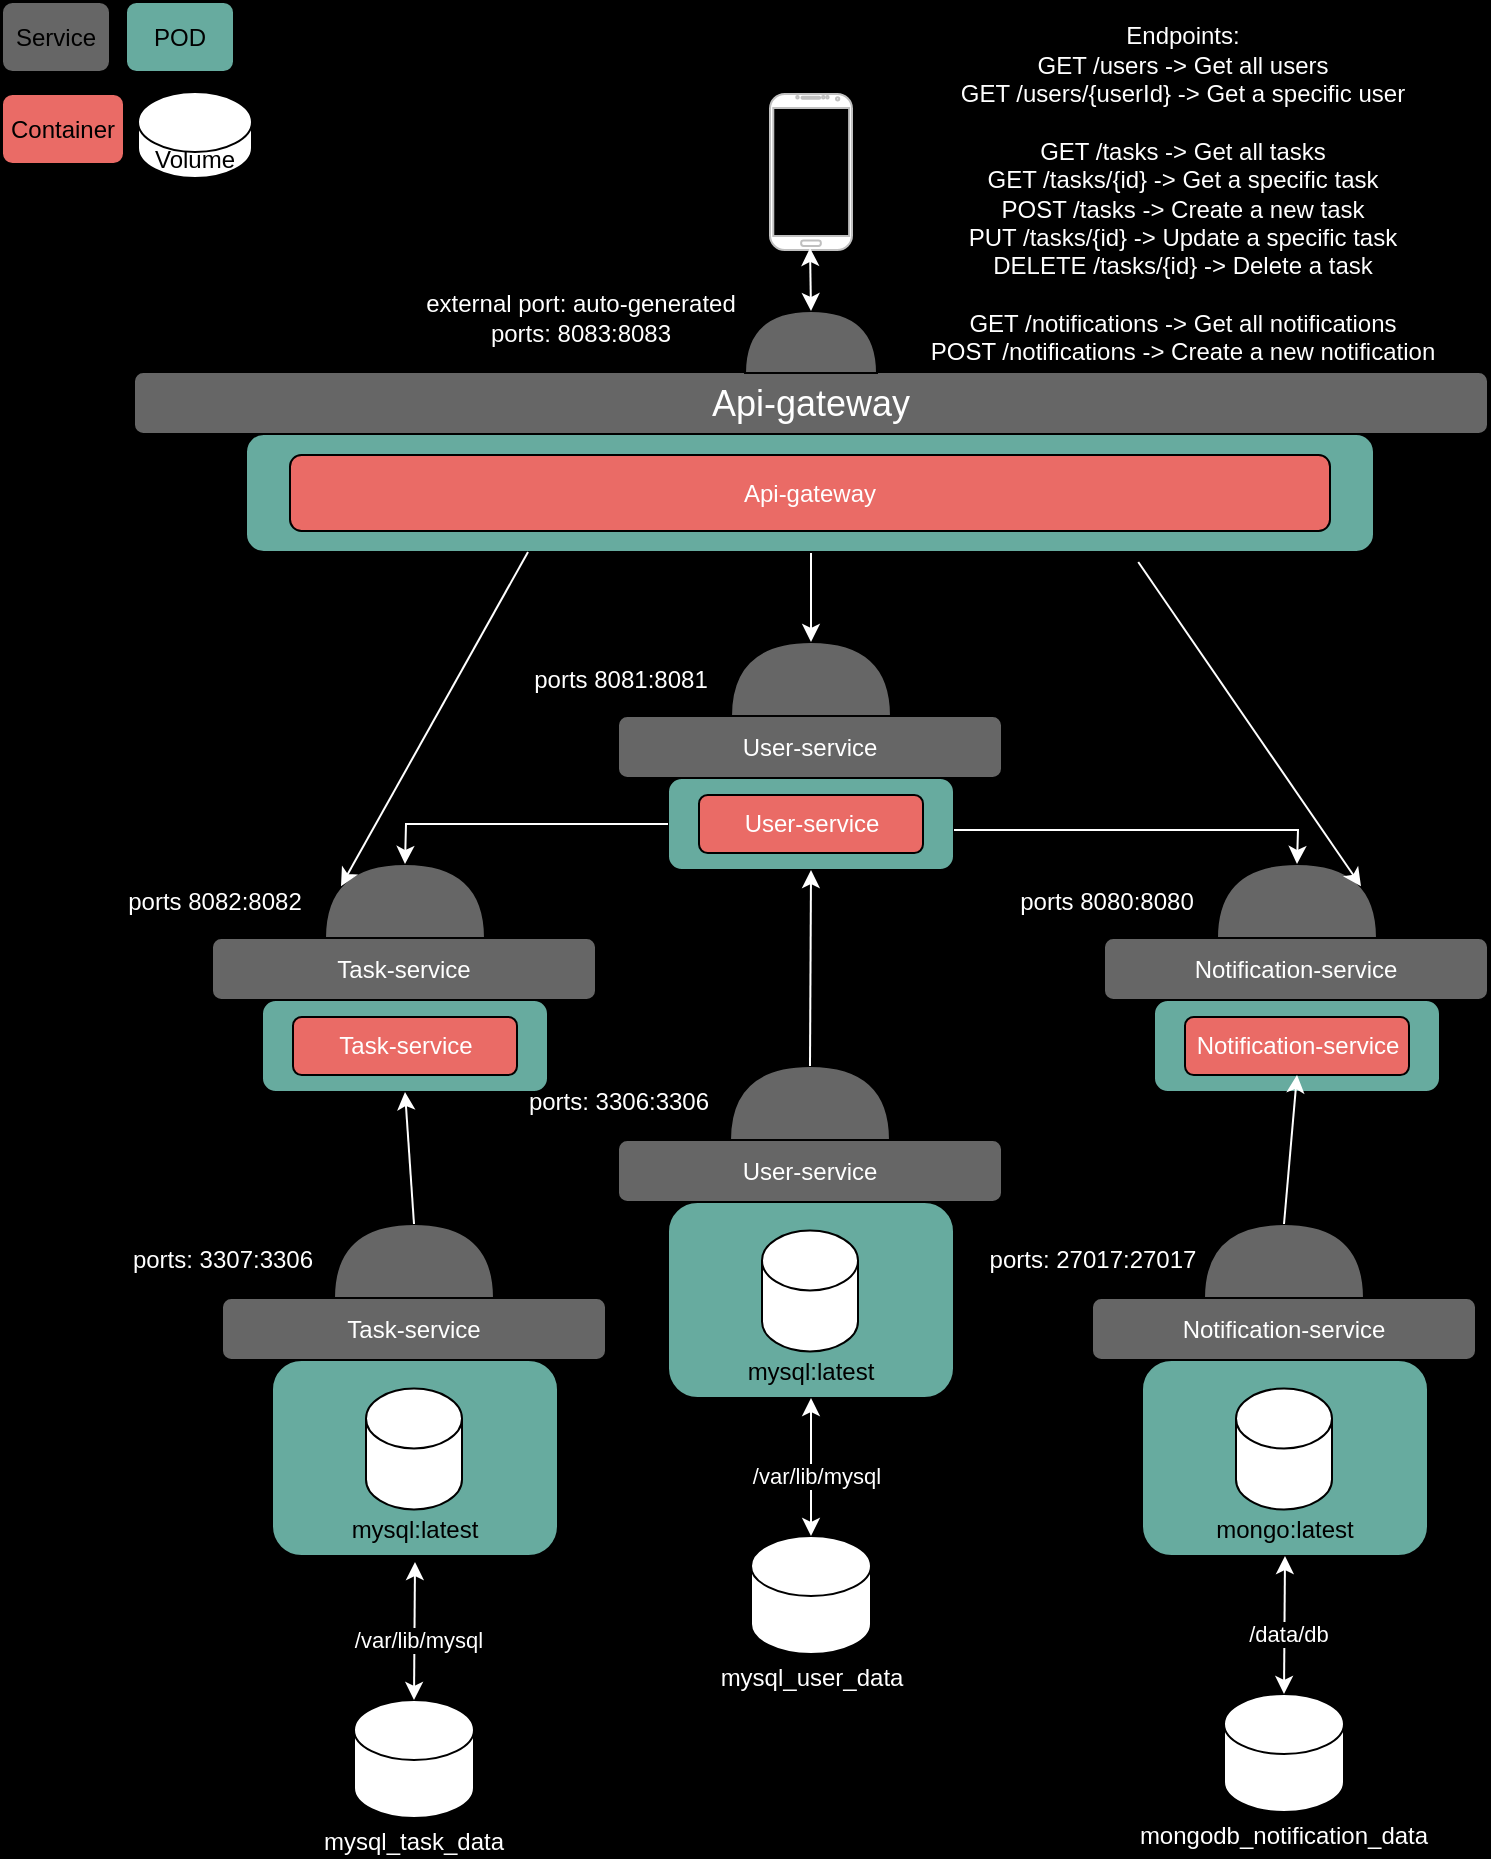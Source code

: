 <mxfile version="22.1.11" type="github">
  <diagram name="Page-1" id="w73oYDgBXrICp-ajVwqz">
    <mxGraphModel dx="1434" dy="820" grid="0" gridSize="10" guides="1" tooltips="1" connect="1" arrows="1" fold="1" page="1" pageScale="1" pageWidth="850" pageHeight="1100" background="#000000" math="0" shadow="0">
      <root>
        <mxCell id="0" />
        <mxCell id="1" parent="0" />
        <mxCell id="vIzcnfgWgh70xaCTr_LJ-1" value="" style="verticalLabelPosition=bottom;verticalAlign=top;html=1;shadow=0;dashed=0;strokeWidth=1;shape=mxgraph.android.phone2;strokeColor=#c0c0c0;" vertex="1" parent="1">
          <mxGeometry x="405" y="64" width="41" height="78" as="geometry" />
        </mxCell>
        <mxCell id="vIzcnfgWgh70xaCTr_LJ-2" value="&lt;div style=&quot;font-size: 13px;&quot;&gt;&lt;font color=&quot;#ffffff&quot; style=&quot;font-size: 18px;&quot;&gt;Api-gateway&lt;/font&gt;&lt;/div&gt;" style="rounded=1;whiteSpace=wrap;html=1;strokeColor=#000000;fillColor=#666666;" vertex="1" parent="1">
          <mxGeometry x="87" y="203" width="677" height="31" as="geometry" />
        </mxCell>
        <mxCell id="vIzcnfgWgh70xaCTr_LJ-3" value="" style="shape=or;whiteSpace=wrap;html=1;rotation=-90;fillColor=#666666;" vertex="1" parent="1">
          <mxGeometry x="410" y="155" width="31" height="66" as="geometry" />
        </mxCell>
        <mxCell id="vIzcnfgWgh70xaCTr_LJ-4" value="" style="endArrow=classic;startArrow=classic;html=1;rounded=0;entryX=0.488;entryY=0.987;entryDx=0;entryDy=0;entryPerimeter=0;exitX=1;exitY=0.5;exitDx=0;exitDy=0;exitPerimeter=0;strokeColor=#FFFFFF;" edge="1" parent="1" source="vIzcnfgWgh70xaCTr_LJ-3" target="vIzcnfgWgh70xaCTr_LJ-1">
          <mxGeometry width="50" height="50" relative="1" as="geometry">
            <mxPoint x="399" y="503" as="sourcePoint" />
            <mxPoint x="449" y="453" as="targetPoint" />
          </mxGeometry>
        </mxCell>
        <mxCell id="vIzcnfgWgh70xaCTr_LJ-5" value="&lt;div&gt;&lt;font color=&quot;#ffffff&quot;&gt;external port: auto-generated&lt;/font&gt;&lt;/div&gt;&lt;div&gt;&lt;font color=&quot;#ffffff&quot;&gt;ports: 8083:8083&lt;br&gt;&lt;/font&gt;&lt;/div&gt;" style="text;html=1;strokeColor=none;fillColor=none;align=center;verticalAlign=middle;whiteSpace=wrap;rounded=0;" vertex="1" parent="1">
          <mxGeometry x="191" y="149" width="239" height="54" as="geometry" />
        </mxCell>
        <mxCell id="vIzcnfgWgh70xaCTr_LJ-6" value="&lt;div&gt;&lt;font color=&quot;#ffffff&quot;&gt;Endpoints:&lt;/font&gt;&lt;/div&gt;&lt;div&gt;&lt;font color=&quot;#ffffff&quot;&gt;GET /users -&amp;gt; Get all users&lt;/font&gt;&lt;/div&gt;&lt;div&gt;&lt;font color=&quot;#ffffff&quot;&gt;GET /users/{userId} -&amp;gt; Get a specific user&lt;/font&gt;&lt;/div&gt;&lt;div&gt;&lt;font color=&quot;#ffffff&quot;&gt;&lt;br&gt;&lt;/font&gt;&lt;/div&gt;&lt;div&gt;&lt;font color=&quot;#ffffff&quot;&gt;GET /tasks -&amp;gt; Get all tasks&lt;/font&gt;&lt;/div&gt;&lt;div&gt;&lt;font color=&quot;#ffffff&quot;&gt;GET /tasks/{id} -&amp;gt; Get a specific task&lt;/font&gt;&lt;/div&gt;&lt;div&gt;&lt;font color=&quot;#ffffff&quot;&gt;POST /tasks -&amp;gt; Create a new task&lt;/font&gt;&lt;/div&gt;&lt;div&gt;&lt;font color=&quot;#ffffff&quot;&gt;PUT /tasks/{id} -&amp;gt; Update a specific task&lt;/font&gt;&lt;/div&gt;&lt;div&gt;&lt;font color=&quot;#ffffff&quot;&gt;DELETE /tasks/{id} -&amp;gt; Delete a task&lt;/font&gt;&lt;/div&gt;&lt;div&gt;&lt;font color=&quot;#ffffff&quot;&gt;&lt;br&gt;&lt;/font&gt;&lt;/div&gt;&lt;div&gt;&lt;font color=&quot;#ffffff&quot;&gt;GET /notifications -&amp;gt; Get all notifications&lt;/font&gt;&lt;/div&gt;&lt;div&gt;&lt;font color=&quot;#ffffff&quot;&gt;POST /notifications -&amp;gt; Create a new notification&lt;br&gt;&lt;/font&gt;&lt;/div&gt;" style="text;html=1;strokeColor=none;fillColor=none;align=center;verticalAlign=middle;whiteSpace=wrap;rounded=0;" vertex="1" parent="1">
          <mxGeometry x="461" y="49" width="301" height="130" as="geometry" />
        </mxCell>
        <mxCell id="vIzcnfgWgh70xaCTr_LJ-7" value="&lt;font color=&quot;#ffffff&quot;&gt;User-service&lt;/font&gt;" style="rounded=1;whiteSpace=wrap;html=1;fillColor=#666666;" vertex="1" parent="1">
          <mxGeometry x="329" y="375" width="192" height="31" as="geometry" />
        </mxCell>
        <mxCell id="vIzcnfgWgh70xaCTr_LJ-8" value="" style="shape=or;whiteSpace=wrap;html=1;direction=north;fillColor=#666666;" vertex="1" parent="1">
          <mxGeometry x="385.5" y="338" width="80" height="37" as="geometry" />
        </mxCell>
        <mxCell id="vIzcnfgWgh70xaCTr_LJ-9" value="" style="endArrow=classic;html=1;rounded=0;entryX=1;entryY=0.5;entryDx=0;entryDy=0;entryPerimeter=0;exitX=0.5;exitY=1;exitDx=0;exitDy=0;strokeColor=#FFFFFF;" edge="1" parent="1" source="vIzcnfgWgh70xaCTr_LJ-2" target="vIzcnfgWgh70xaCTr_LJ-8">
          <mxGeometry width="50" height="50" relative="1" as="geometry">
            <mxPoint x="399" y="447" as="sourcePoint" />
            <mxPoint x="449" y="397" as="targetPoint" />
          </mxGeometry>
        </mxCell>
        <mxCell id="vIzcnfgWgh70xaCTr_LJ-10" value="" style="rounded=1;whiteSpace=wrap;html=1;fillColor=#67AB9F;" vertex="1" parent="1">
          <mxGeometry x="143" y="234" width="564" height="59" as="geometry" />
        </mxCell>
        <mxCell id="vIzcnfgWgh70xaCTr_LJ-11" value="&lt;font color=&quot;#ffffff&quot;&gt;Api-gateway&lt;/font&gt;" style="rounded=1;whiteSpace=wrap;html=1;fillColor=#EA6B66;" vertex="1" parent="1">
          <mxGeometry x="165" y="244.5" width="520" height="38" as="geometry" />
        </mxCell>
        <mxCell id="vIzcnfgWgh70xaCTr_LJ-12" value="&lt;div&gt;Service&lt;/div&gt;" style="rounded=1;whiteSpace=wrap;html=1;fillColor=#666666;" vertex="1" parent="1">
          <mxGeometry x="21" y="18" width="54" height="35" as="geometry" />
        </mxCell>
        <mxCell id="vIzcnfgWgh70xaCTr_LJ-15" style="edgeStyle=orthogonalEdgeStyle;rounded=0;orthogonalLoop=1;jettySize=auto;html=1;exitX=1;exitY=1;exitDx=0;exitDy=0;" edge="1" parent="1" source="vIzcnfgWgh70xaCTr_LJ-13">
          <mxGeometry relative="1" as="geometry">
            <mxPoint x="73" y="87" as="targetPoint" />
          </mxGeometry>
        </mxCell>
        <mxCell id="vIzcnfgWgh70xaCTr_LJ-13" value="POD" style="rounded=1;whiteSpace=wrap;html=1;fillColor=#67AB9F;" vertex="1" parent="1">
          <mxGeometry x="83" y="18" width="54" height="35" as="geometry" />
        </mxCell>
        <mxCell id="vIzcnfgWgh70xaCTr_LJ-16" style="edgeStyle=orthogonalEdgeStyle;rounded=0;orthogonalLoop=1;jettySize=auto;html=1;exitX=1;exitY=0.5;exitDx=0;exitDy=0;" edge="1" parent="1" source="vIzcnfgWgh70xaCTr_LJ-14">
          <mxGeometry relative="1" as="geometry">
            <mxPoint x="99" y="82" as="targetPoint" />
          </mxGeometry>
        </mxCell>
        <mxCell id="vIzcnfgWgh70xaCTr_LJ-14" value="&lt;div&gt;Container&lt;/div&gt;" style="rounded=1;whiteSpace=wrap;html=1;fillColor=#EA6B66;" vertex="1" parent="1">
          <mxGeometry x="21" y="64" width="61" height="35" as="geometry" />
        </mxCell>
        <mxCell id="vIzcnfgWgh70xaCTr_LJ-17" value="Volume" style="shape=cylinder3;whiteSpace=wrap;html=1;boundedLbl=1;backgroundOutline=1;size=15;" vertex="1" parent="1">
          <mxGeometry x="89" y="63" width="57" height="43" as="geometry" />
        </mxCell>
        <mxCell id="vIzcnfgWgh70xaCTr_LJ-18" value="" style="rounded=1;whiteSpace=wrap;html=1;fillColor=#67AB9F;" vertex="1" parent="1">
          <mxGeometry x="354" y="406" width="143" height="46" as="geometry" />
        </mxCell>
        <mxCell id="vIzcnfgWgh70xaCTr_LJ-19" value="&lt;div&gt;&lt;font color=&quot;#ffffff&quot;&gt;User-service&lt;/font&gt;&lt;/div&gt;" style="rounded=1;whiteSpace=wrap;html=1;fillColor=#EA6B66;" vertex="1" parent="1">
          <mxGeometry x="369.5" y="414.5" width="112" height="29" as="geometry" />
        </mxCell>
        <mxCell id="vIzcnfgWgh70xaCTr_LJ-20" value="&lt;font color=&quot;#ffffff&quot;&gt;ports 8081:8081&lt;/font&gt;" style="text;html=1;strokeColor=none;fillColor=none;align=center;verticalAlign=middle;whiteSpace=wrap;rounded=0;" vertex="1" parent="1">
          <mxGeometry x="278" y="341.5" width="105" height="30" as="geometry" />
        </mxCell>
        <mxCell id="vIzcnfgWgh70xaCTr_LJ-21" value="" style="shape=or;whiteSpace=wrap;html=1;direction=north;fillColor=#666666;" vertex="1" parent="1">
          <mxGeometry x="385" y="550" width="80" height="37" as="geometry" />
        </mxCell>
        <mxCell id="vIzcnfgWgh70xaCTr_LJ-22" value="&lt;font color=&quot;#ffffff&quot;&gt;User-service&lt;/font&gt;" style="rounded=1;whiteSpace=wrap;html=1;fillColor=#666666;" vertex="1" parent="1">
          <mxGeometry x="329" y="587" width="192" height="31" as="geometry" />
        </mxCell>
        <mxCell id="vIzcnfgWgh70xaCTr_LJ-23" value="&lt;div&gt;&lt;br&gt;&lt;/div&gt;&lt;div&gt;&lt;br&gt;&lt;/div&gt;&lt;div&gt;&lt;br&gt;&lt;/div&gt;&lt;div&gt;&lt;br&gt;&lt;/div&gt;&lt;div&gt;&lt;br&gt;&lt;/div&gt;&lt;div&gt;mysql:latest&lt;br&gt;&lt;/div&gt;" style="rounded=1;whiteSpace=wrap;html=1;fillColor=#67AB9F;" vertex="1" parent="1">
          <mxGeometry x="354" y="618" width="143" height="98" as="geometry" />
        </mxCell>
        <mxCell id="vIzcnfgWgh70xaCTr_LJ-24" value="" style="shape=cylinder3;whiteSpace=wrap;html=1;boundedLbl=1;backgroundOutline=1;size=15;" vertex="1" parent="1">
          <mxGeometry x="401" y="632.25" width="48" height="60.5" as="geometry" />
        </mxCell>
        <mxCell id="vIzcnfgWgh70xaCTr_LJ-25" value="&lt;font color=&quot;#ffffff&quot;&gt;ports: 3306:3306&lt;/font&gt;" style="text;html=1;strokeColor=none;fillColor=none;align=center;verticalAlign=middle;whiteSpace=wrap;rounded=0;" vertex="1" parent="1">
          <mxGeometry x="273" y="552" width="112.5" height="31.5" as="geometry" />
        </mxCell>
        <mxCell id="vIzcnfgWgh70xaCTr_LJ-26" value="" style="endArrow=classic;html=1;rounded=0;entryX=0.5;entryY=1;entryDx=0;entryDy=0;exitX=1;exitY=0.5;exitDx=0;exitDy=0;exitPerimeter=0;strokeColor=#FFFFFF;" edge="1" parent="1" source="vIzcnfgWgh70xaCTr_LJ-21" target="vIzcnfgWgh70xaCTr_LJ-18">
          <mxGeometry width="50" height="50" relative="1" as="geometry">
            <mxPoint x="399" y="627" as="sourcePoint" />
            <mxPoint x="449" y="577" as="targetPoint" />
          </mxGeometry>
        </mxCell>
        <mxCell id="vIzcnfgWgh70xaCTr_LJ-27" value="" style="shape=or;whiteSpace=wrap;html=1;direction=north;fillColor=#666666;" vertex="1" parent="1">
          <mxGeometry x="622" y="629" width="80" height="37" as="geometry" />
        </mxCell>
        <mxCell id="vIzcnfgWgh70xaCTr_LJ-28" value="&lt;font color=&quot;#ffffff&quot;&gt;Notification-service&lt;/font&gt;" style="rounded=1;whiteSpace=wrap;html=1;fillColor=#666666;" vertex="1" parent="1">
          <mxGeometry x="566" y="666" width="192" height="31" as="geometry" />
        </mxCell>
        <mxCell id="vIzcnfgWgh70xaCTr_LJ-29" value="&lt;div&gt;&lt;br&gt;&lt;/div&gt;&lt;div&gt;&lt;br&gt;&lt;/div&gt;&lt;div&gt;&lt;br&gt;&lt;/div&gt;&lt;div&gt;&lt;br&gt;&lt;/div&gt;&lt;div&gt;&lt;br&gt;&lt;/div&gt;&lt;div&gt;mongo:latest&lt;br&gt;&lt;/div&gt;" style="rounded=1;whiteSpace=wrap;html=1;fillColor=#67AB9F;" vertex="1" parent="1">
          <mxGeometry x="591" y="697" width="143" height="98" as="geometry" />
        </mxCell>
        <mxCell id="vIzcnfgWgh70xaCTr_LJ-30" value="" style="shape=cylinder3;whiteSpace=wrap;html=1;boundedLbl=1;backgroundOutline=1;size=15;" vertex="1" parent="1">
          <mxGeometry x="638" y="711.25" width="48" height="60.5" as="geometry" />
        </mxCell>
        <mxCell id="vIzcnfgWgh70xaCTr_LJ-31" value="&lt;font color=&quot;#ffffff&quot;&gt;ports: 27017:27017&lt;br&gt;&lt;/font&gt;" style="text;html=1;strokeColor=none;fillColor=none;align=center;verticalAlign=middle;whiteSpace=wrap;rounded=0;" vertex="1" parent="1">
          <mxGeometry x="510" y="631" width="112.5" height="31.5" as="geometry" />
        </mxCell>
        <mxCell id="vIzcnfgWgh70xaCTr_LJ-32" value="" style="shape=or;whiteSpace=wrap;html=1;direction=north;fillColor=#666666;" vertex="1" parent="1">
          <mxGeometry x="187" y="629" width="80" height="37" as="geometry" />
        </mxCell>
        <mxCell id="vIzcnfgWgh70xaCTr_LJ-33" value="&lt;font color=&quot;#ffffff&quot;&gt;Task-service&lt;/font&gt;" style="rounded=1;whiteSpace=wrap;html=1;fillColor=#666666;" vertex="1" parent="1">
          <mxGeometry x="131" y="666" width="192" height="31" as="geometry" />
        </mxCell>
        <mxCell id="vIzcnfgWgh70xaCTr_LJ-34" value="&lt;div&gt;&lt;br&gt;&lt;/div&gt;&lt;div&gt;&lt;br&gt;&lt;/div&gt;&lt;div&gt;&lt;br&gt;&lt;/div&gt;&lt;div&gt;&lt;br&gt;&lt;/div&gt;&lt;div&gt;&lt;br&gt;&lt;/div&gt;&lt;div&gt;mysql:latest&lt;br&gt;&lt;/div&gt;" style="rounded=1;whiteSpace=wrap;html=1;fillColor=#67AB9F;" vertex="1" parent="1">
          <mxGeometry x="156" y="697" width="143" height="98" as="geometry" />
        </mxCell>
        <mxCell id="vIzcnfgWgh70xaCTr_LJ-35" value="" style="shape=cylinder3;whiteSpace=wrap;html=1;boundedLbl=1;backgroundOutline=1;size=15;" vertex="1" parent="1">
          <mxGeometry x="203" y="711.25" width="48" height="60.5" as="geometry" />
        </mxCell>
        <mxCell id="vIzcnfgWgh70xaCTr_LJ-36" value="&lt;font color=&quot;#ffffff&quot;&gt;ports: 3307:3306&lt;/font&gt;" style="text;html=1;strokeColor=none;fillColor=none;align=center;verticalAlign=middle;whiteSpace=wrap;rounded=0;" vertex="1" parent="1">
          <mxGeometry x="75" y="631" width="112.5" height="31.5" as="geometry" />
        </mxCell>
        <mxCell id="vIzcnfgWgh70xaCTr_LJ-37" value="&lt;font color=&quot;#ffffff&quot;&gt;Notification-service&lt;/font&gt;" style="rounded=1;whiteSpace=wrap;html=1;fillColor=#666666;" vertex="1" parent="1">
          <mxGeometry x="572" y="486" width="192" height="31" as="geometry" />
        </mxCell>
        <mxCell id="vIzcnfgWgh70xaCTr_LJ-38" value="" style="shape=or;whiteSpace=wrap;html=1;direction=north;fillColor=#666666;" vertex="1" parent="1">
          <mxGeometry x="628.5" y="449" width="80" height="37" as="geometry" />
        </mxCell>
        <mxCell id="vIzcnfgWgh70xaCTr_LJ-39" value="" style="rounded=1;whiteSpace=wrap;html=1;fillColor=#67AB9F;" vertex="1" parent="1">
          <mxGeometry x="597" y="517" width="143" height="46" as="geometry" />
        </mxCell>
        <mxCell id="vIzcnfgWgh70xaCTr_LJ-40" value="&lt;div&gt;&lt;font color=&quot;#ffffff&quot;&gt;Notification-service&lt;/font&gt;&lt;/div&gt;" style="rounded=1;whiteSpace=wrap;html=1;fillColor=#EA6B66;" vertex="1" parent="1">
          <mxGeometry x="612.5" y="525.5" width="112" height="29" as="geometry" />
        </mxCell>
        <mxCell id="vIzcnfgWgh70xaCTr_LJ-41" value="&lt;font color=&quot;#ffffff&quot;&gt;ports 8080:8080&lt;/font&gt;" style="text;html=1;strokeColor=none;fillColor=none;align=center;verticalAlign=middle;whiteSpace=wrap;rounded=0;" vertex="1" parent="1">
          <mxGeometry x="521" y="452.5" width="105" height="30" as="geometry" />
        </mxCell>
        <mxCell id="vIzcnfgWgh70xaCTr_LJ-42" value="&lt;font color=&quot;#ffffff&quot;&gt;Task-service&lt;/font&gt;" style="rounded=1;whiteSpace=wrap;html=1;fillColor=#666666;" vertex="1" parent="1">
          <mxGeometry x="126" y="486" width="192" height="31" as="geometry" />
        </mxCell>
        <mxCell id="vIzcnfgWgh70xaCTr_LJ-43" value="" style="shape=or;whiteSpace=wrap;html=1;direction=north;fillColor=#666666;" vertex="1" parent="1">
          <mxGeometry x="182.5" y="449" width="80" height="37" as="geometry" />
        </mxCell>
        <mxCell id="vIzcnfgWgh70xaCTr_LJ-44" value="" style="rounded=1;whiteSpace=wrap;html=1;fillColor=#67AB9F;" vertex="1" parent="1">
          <mxGeometry x="151" y="517" width="143" height="46" as="geometry" />
        </mxCell>
        <mxCell id="vIzcnfgWgh70xaCTr_LJ-45" value="&lt;div&gt;&lt;font color=&quot;#ffffff&quot;&gt;Task-service&lt;/font&gt;&lt;/div&gt;" style="rounded=1;whiteSpace=wrap;html=1;fillColor=#EA6B66;" vertex="1" parent="1">
          <mxGeometry x="166.5" y="525.5" width="112" height="29" as="geometry" />
        </mxCell>
        <mxCell id="vIzcnfgWgh70xaCTr_LJ-46" value="&lt;font color=&quot;#ffffff&quot;&gt;ports 8082:8082&lt;/font&gt;" style="text;html=1;strokeColor=none;fillColor=none;align=center;verticalAlign=middle;whiteSpace=wrap;rounded=0;" vertex="1" parent="1">
          <mxGeometry x="75" y="452.5" width="105" height="30" as="geometry" />
        </mxCell>
        <mxCell id="vIzcnfgWgh70xaCTr_LJ-47" value="" style="endArrow=classic;html=1;rounded=0;entryX=1;entryY=0.5;entryDx=0;entryDy=0;entryPerimeter=0;exitX=0;exitY=0.5;exitDx=0;exitDy=0;strokeColor=#FFFFFF;" edge="1" parent="1" source="vIzcnfgWgh70xaCTr_LJ-18" target="vIzcnfgWgh70xaCTr_LJ-43">
          <mxGeometry width="50" height="50" relative="1" as="geometry">
            <mxPoint x="399" y="627" as="sourcePoint" />
            <mxPoint x="449" y="577" as="targetPoint" />
            <Array as="points">
              <mxPoint x="223" y="429" />
            </Array>
          </mxGeometry>
        </mxCell>
        <mxCell id="vIzcnfgWgh70xaCTr_LJ-48" value="" style="endArrow=classic;html=1;rounded=0;entryX=1;entryY=0.5;entryDx=0;entryDy=0;entryPerimeter=0;exitX=0;exitY=0.5;exitDx=0;exitDy=0;strokeColor=#FFFFFF;" edge="1" parent="1" target="vIzcnfgWgh70xaCTr_LJ-38">
          <mxGeometry width="50" height="50" relative="1" as="geometry">
            <mxPoint x="497" y="432" as="sourcePoint" />
            <mxPoint x="366" y="452" as="targetPoint" />
            <Array as="points">
              <mxPoint x="669" y="432" />
            </Array>
          </mxGeometry>
        </mxCell>
        <mxCell id="vIzcnfgWgh70xaCTr_LJ-49" value="&lt;div&gt;&lt;br&gt;&lt;/div&gt;&lt;div&gt;&lt;br&gt;&lt;/div&gt;&lt;div&gt;&lt;br&gt;&lt;/div&gt;&lt;div&gt;&lt;br&gt;&lt;/div&gt;&lt;div&gt;&lt;font color=&quot;#ffffff&quot;&gt;mysql_user_data&lt;/font&gt;&lt;br&gt;&lt;/div&gt;" style="shape=cylinder3;whiteSpace=wrap;html=1;boundedLbl=1;backgroundOutline=1;size=15;" vertex="1" parent="1">
          <mxGeometry x="395.5" y="785" width="60" height="59" as="geometry" />
        </mxCell>
        <mxCell id="vIzcnfgWgh70xaCTr_LJ-50" value="" style="endArrow=classic;startArrow=classic;html=1;rounded=0;entryX=0.5;entryY=1;entryDx=0;entryDy=0;exitX=0.5;exitY=0;exitDx=0;exitDy=0;exitPerimeter=0;strokeColor=#FFFFFF;" edge="1" parent="1" source="vIzcnfgWgh70xaCTr_LJ-49" target="vIzcnfgWgh70xaCTr_LJ-23">
          <mxGeometry width="50" height="50" relative="1" as="geometry">
            <mxPoint x="399" y="777" as="sourcePoint" />
            <mxPoint x="449" y="727" as="targetPoint" />
          </mxGeometry>
        </mxCell>
        <mxCell id="vIzcnfgWgh70xaCTr_LJ-51" value="&lt;div&gt;/var/lib/mysql&lt;/div&gt;" style="edgeLabel;html=1;align=center;verticalAlign=middle;resizable=0;points=[];labelBackgroundColor=#000000;fontColor=#FFFFFF;" vertex="1" connectable="0" parent="vIzcnfgWgh70xaCTr_LJ-50">
          <mxGeometry x="-0.13" y="-1" relative="1" as="geometry">
            <mxPoint x="1" as="offset" />
          </mxGeometry>
        </mxCell>
        <mxCell id="vIzcnfgWgh70xaCTr_LJ-52" value="&lt;div&gt;&lt;br&gt;&lt;/div&gt;&lt;div&gt;&lt;br&gt;&lt;/div&gt;&lt;div&gt;&lt;br&gt;&lt;/div&gt;&lt;div&gt;&lt;br&gt;&lt;/div&gt;&lt;div&gt;&lt;font color=&quot;#ffffff&quot;&gt;mysql_task_data&lt;/font&gt;&lt;/div&gt;" style="shape=cylinder3;whiteSpace=wrap;html=1;boundedLbl=1;backgroundOutline=1;size=15;" vertex="1" parent="1">
          <mxGeometry x="197" y="867" width="60" height="59" as="geometry" />
        </mxCell>
        <mxCell id="vIzcnfgWgh70xaCTr_LJ-53" value="" style="endArrow=classic;startArrow=classic;html=1;rounded=0;entryX=0.5;entryY=1;entryDx=0;entryDy=0;exitX=0.5;exitY=0;exitDx=0;exitDy=0;exitPerimeter=0;strokeColor=#FFFFFF;" edge="1" source="vIzcnfgWgh70xaCTr_LJ-52" parent="1">
          <mxGeometry width="50" height="50" relative="1" as="geometry">
            <mxPoint x="200.5" y="859" as="sourcePoint" />
            <mxPoint x="227.5" y="798" as="targetPoint" />
          </mxGeometry>
        </mxCell>
        <mxCell id="vIzcnfgWgh70xaCTr_LJ-54" value="&lt;div&gt;/var/lib/mysql&lt;/div&gt;" style="edgeLabel;html=1;align=center;verticalAlign=middle;resizable=0;points=[];labelBackgroundColor=#000000;fontColor=#FFFFFF;" vertex="1" connectable="0" parent="vIzcnfgWgh70xaCTr_LJ-53">
          <mxGeometry x="-0.13" y="-1" relative="1" as="geometry">
            <mxPoint x="1" as="offset" />
          </mxGeometry>
        </mxCell>
        <mxCell id="vIzcnfgWgh70xaCTr_LJ-55" value="&lt;div&gt;&lt;font color=&quot;#ffffff&quot;&gt;&lt;br&gt;&lt;/font&gt;&lt;/div&gt;&lt;div&gt;&lt;font color=&quot;#ffffff&quot;&gt;&lt;br&gt;&lt;/font&gt;&lt;/div&gt;&lt;div&gt;&lt;font color=&quot;#ffffff&quot;&gt;&lt;br&gt;&lt;/font&gt;&lt;/div&gt;&lt;div&gt;&lt;font color=&quot;#ffffff&quot;&gt;&lt;br&gt;&lt;/font&gt;&lt;/div&gt;&lt;div&gt;&lt;font color=&quot;#ffffff&quot;&gt;mongodb_notification_data&lt;/font&gt;&lt;br&gt;&lt;/div&gt;" style="shape=cylinder3;whiteSpace=wrap;html=1;boundedLbl=1;backgroundOutline=1;size=15;" vertex="1" parent="1">
          <mxGeometry x="632" y="864" width="60" height="59" as="geometry" />
        </mxCell>
        <mxCell id="vIzcnfgWgh70xaCTr_LJ-56" value="" style="endArrow=classic;startArrow=classic;html=1;rounded=0;entryX=0.5;entryY=1;entryDx=0;entryDy=0;exitX=0.5;exitY=0;exitDx=0;exitDy=0;exitPerimeter=0;strokeColor=#FFFFFF;" edge="1" source="vIzcnfgWgh70xaCTr_LJ-55" parent="1">
          <mxGeometry width="50" height="50" relative="1" as="geometry">
            <mxPoint x="635.5" y="856" as="sourcePoint" />
            <mxPoint x="662.5" y="795" as="targetPoint" />
          </mxGeometry>
        </mxCell>
        <mxCell id="vIzcnfgWgh70xaCTr_LJ-57" value="/data/db" style="edgeLabel;html=1;align=center;verticalAlign=middle;resizable=0;points=[];labelBackgroundColor=#000000;fontColor=#FFFFFF;" vertex="1" connectable="0" parent="vIzcnfgWgh70xaCTr_LJ-56">
          <mxGeometry x="-0.13" y="-1" relative="1" as="geometry">
            <mxPoint x="1" as="offset" />
          </mxGeometry>
        </mxCell>
        <mxCell id="vIzcnfgWgh70xaCTr_LJ-58" value="" style="endArrow=classic;html=1;rounded=0;entryX=0.5;entryY=1;entryDx=0;entryDy=0;exitX=1;exitY=0.5;exitDx=0;exitDy=0;exitPerimeter=0;strokeColor=#FFFFFF;" edge="1" parent="1" source="vIzcnfgWgh70xaCTr_LJ-27">
          <mxGeometry width="50" height="50" relative="1" as="geometry">
            <mxPoint x="667.5" y="652.5" as="sourcePoint" />
            <mxPoint x="668.5" y="554.5" as="targetPoint" />
          </mxGeometry>
        </mxCell>
        <mxCell id="vIzcnfgWgh70xaCTr_LJ-59" value="" style="endArrow=classic;html=1;rounded=0;entryX=0.5;entryY=1;entryDx=0;entryDy=0;exitX=1;exitY=0.5;exitDx=0;exitDy=0;exitPerimeter=0;strokeColor=#FFFFFF;" edge="1" parent="1" source="vIzcnfgWgh70xaCTr_LJ-32" target="vIzcnfgWgh70xaCTr_LJ-44">
          <mxGeometry width="50" height="50" relative="1" as="geometry">
            <mxPoint x="219.25" y="632.25" as="sourcePoint" />
            <mxPoint x="225.75" y="557.75" as="targetPoint" />
          </mxGeometry>
        </mxCell>
        <mxCell id="vIzcnfgWgh70xaCTr_LJ-60" value="" style="endArrow=classic;html=1;rounded=0;strokeColor=#FFFFFF;exitX=0.791;exitY=1.085;exitDx=0;exitDy=0;exitPerimeter=0;entryX=0.7;entryY=0.9;entryDx=0;entryDy=0;entryPerimeter=0;" edge="1" parent="1" source="vIzcnfgWgh70xaCTr_LJ-10" target="vIzcnfgWgh70xaCTr_LJ-38">
          <mxGeometry width="50" height="50" relative="1" as="geometry">
            <mxPoint x="408" y="454" as="sourcePoint" />
            <mxPoint x="458" y="404" as="targetPoint" />
          </mxGeometry>
        </mxCell>
        <mxCell id="vIzcnfgWgh70xaCTr_LJ-61" value="" style="endArrow=classic;html=1;rounded=0;strokeColor=#FFFFFF;exitX=0.25;exitY=1;exitDx=0;exitDy=0;entryX=0.7;entryY=0.1;entryDx=0;entryDy=0;entryPerimeter=0;" edge="1" parent="1" source="vIzcnfgWgh70xaCTr_LJ-10" target="vIzcnfgWgh70xaCTr_LJ-43">
          <mxGeometry width="50" height="50" relative="1" as="geometry">
            <mxPoint x="599" y="308" as="sourcePoint" />
            <mxPoint x="711" y="470" as="targetPoint" />
          </mxGeometry>
        </mxCell>
      </root>
    </mxGraphModel>
  </diagram>
</mxfile>
